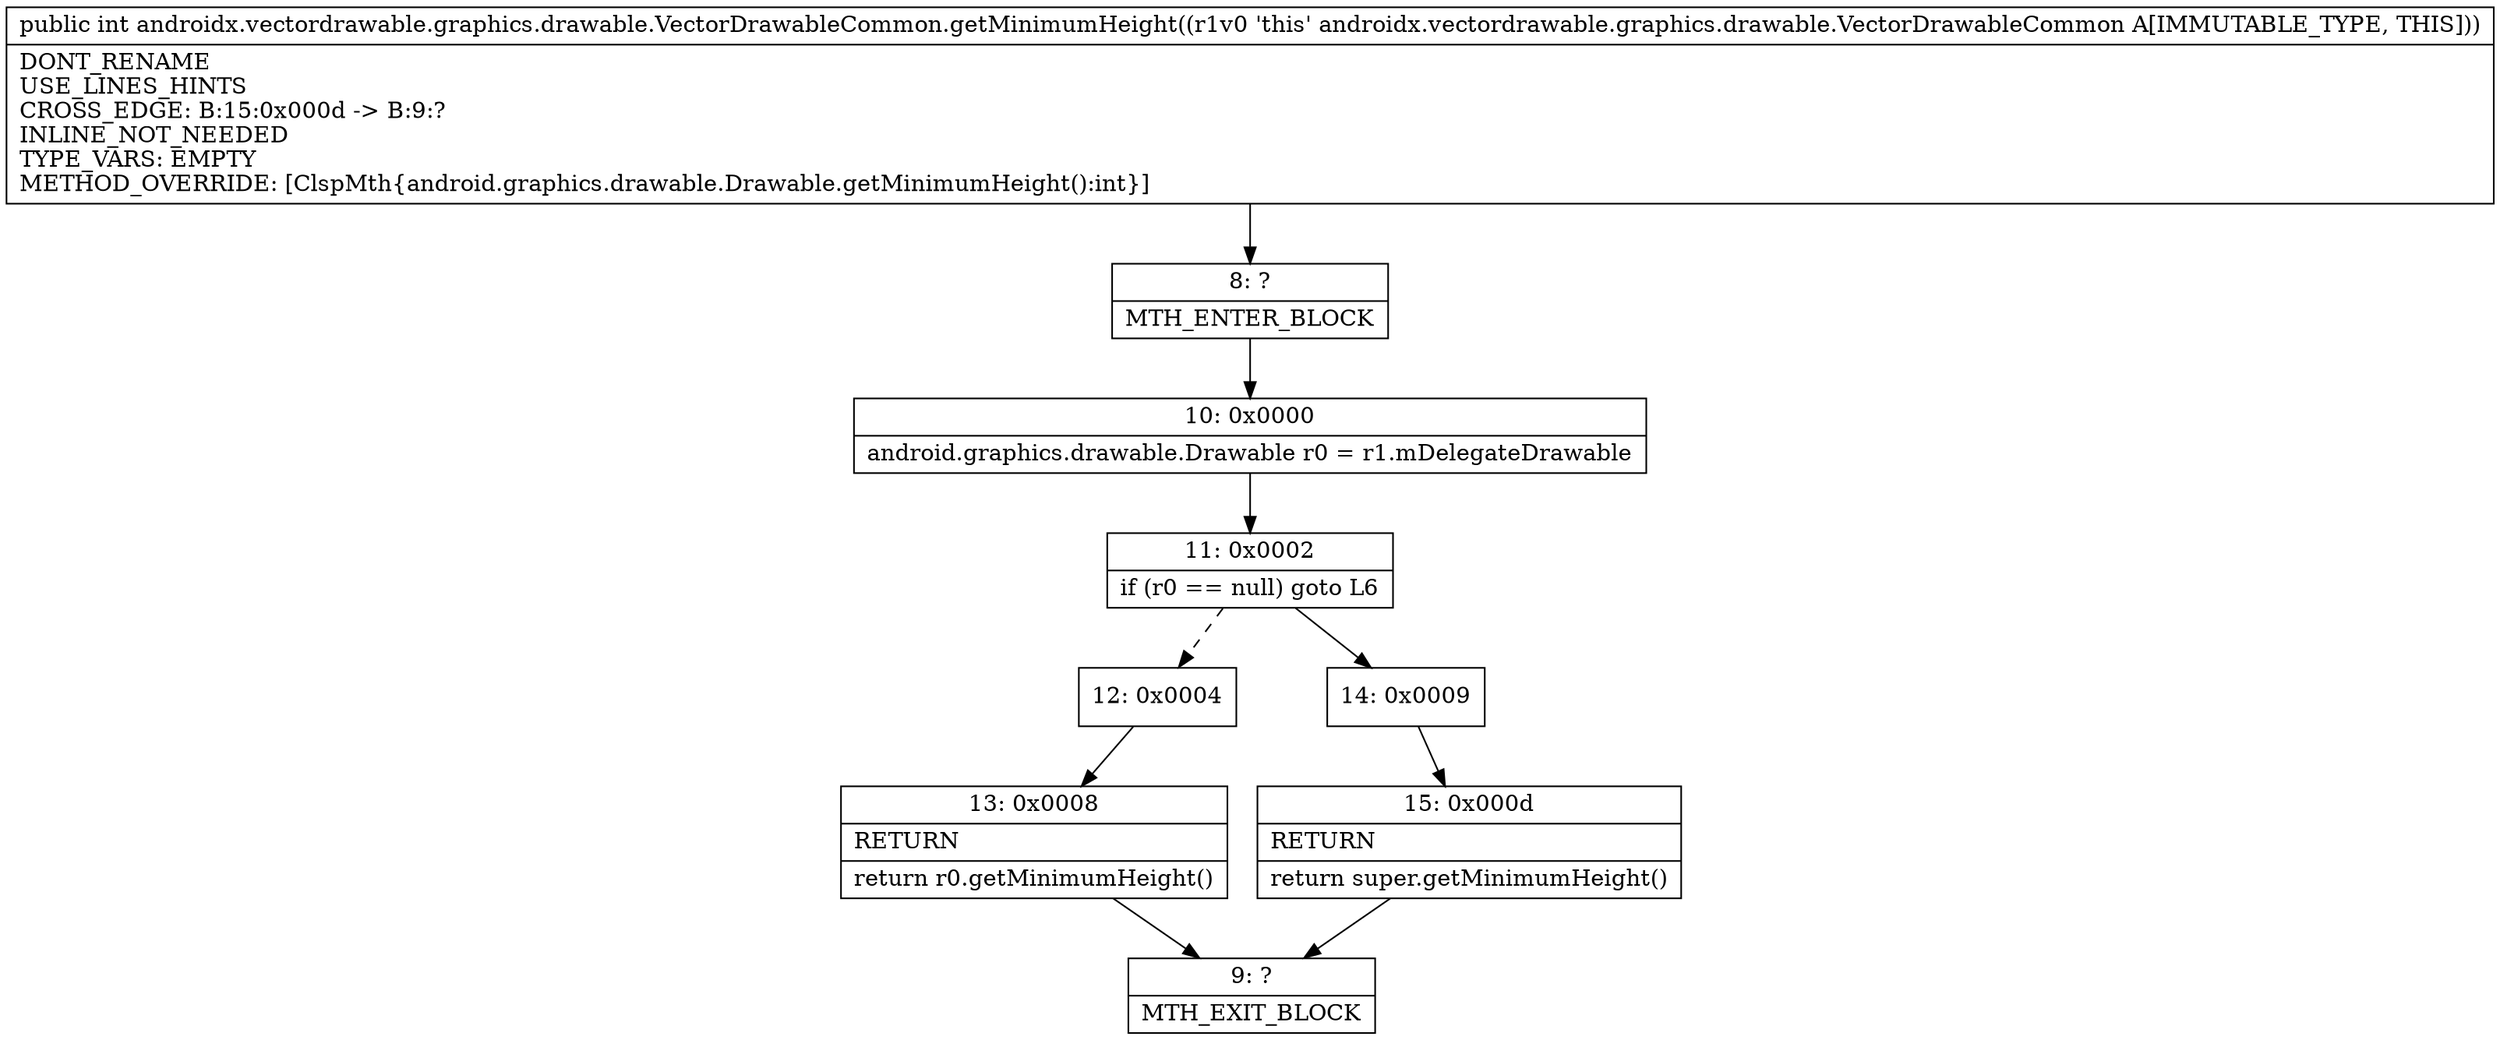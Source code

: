 digraph "CFG forandroidx.vectordrawable.graphics.drawable.VectorDrawableCommon.getMinimumHeight()I" {
Node_8 [shape=record,label="{8\:\ ?|MTH_ENTER_BLOCK\l}"];
Node_10 [shape=record,label="{10\:\ 0x0000|android.graphics.drawable.Drawable r0 = r1.mDelegateDrawable\l}"];
Node_11 [shape=record,label="{11\:\ 0x0002|if (r0 == null) goto L6\l}"];
Node_12 [shape=record,label="{12\:\ 0x0004}"];
Node_13 [shape=record,label="{13\:\ 0x0008|RETURN\l|return r0.getMinimumHeight()\l}"];
Node_9 [shape=record,label="{9\:\ ?|MTH_EXIT_BLOCK\l}"];
Node_14 [shape=record,label="{14\:\ 0x0009}"];
Node_15 [shape=record,label="{15\:\ 0x000d|RETURN\l|return super.getMinimumHeight()\l}"];
MethodNode[shape=record,label="{public int androidx.vectordrawable.graphics.drawable.VectorDrawableCommon.getMinimumHeight((r1v0 'this' androidx.vectordrawable.graphics.drawable.VectorDrawableCommon A[IMMUTABLE_TYPE, THIS]))  | DONT_RENAME\lUSE_LINES_HINTS\lCROSS_EDGE: B:15:0x000d \-\> B:9:?\lINLINE_NOT_NEEDED\lTYPE_VARS: EMPTY\lMETHOD_OVERRIDE: [ClspMth\{android.graphics.drawable.Drawable.getMinimumHeight():int\}]\l}"];
MethodNode -> Node_8;Node_8 -> Node_10;
Node_10 -> Node_11;
Node_11 -> Node_12[style=dashed];
Node_11 -> Node_14;
Node_12 -> Node_13;
Node_13 -> Node_9;
Node_14 -> Node_15;
Node_15 -> Node_9;
}

